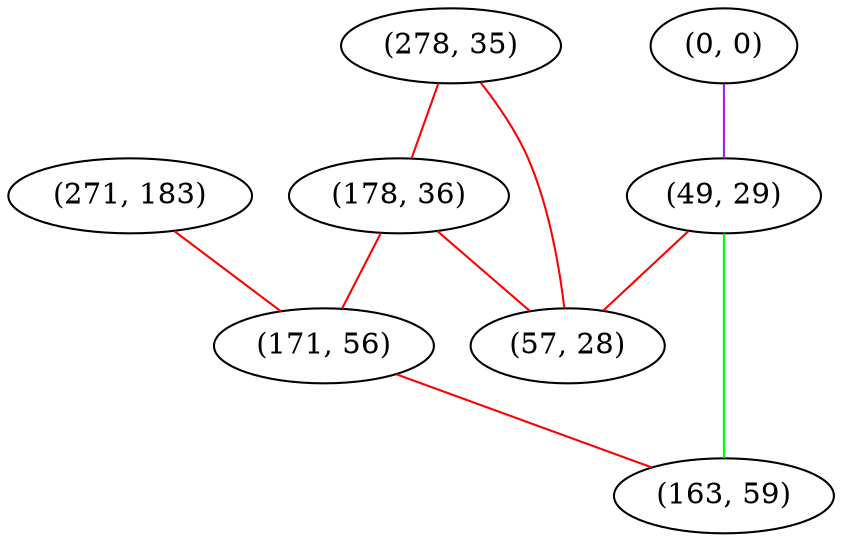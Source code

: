 graph "" {
"(278, 35)";
"(0, 0)";
"(271, 183)";
"(49, 29)";
"(178, 36)";
"(171, 56)";
"(163, 59)";
"(57, 28)";
"(278, 35)" -- "(178, 36)"  [color=red, key=0, weight=1];
"(278, 35)" -- "(57, 28)"  [color=red, key=0, weight=1];
"(0, 0)" -- "(49, 29)"  [color=purple, key=0, weight=4];
"(271, 183)" -- "(171, 56)"  [color=red, key=0, weight=1];
"(49, 29)" -- "(163, 59)"  [color=green, key=0, weight=2];
"(49, 29)" -- "(57, 28)"  [color=red, key=0, weight=1];
"(178, 36)" -- "(171, 56)"  [color=red, key=0, weight=1];
"(178, 36)" -- "(57, 28)"  [color=red, key=0, weight=1];
"(171, 56)" -- "(163, 59)"  [color=red, key=0, weight=1];
}
